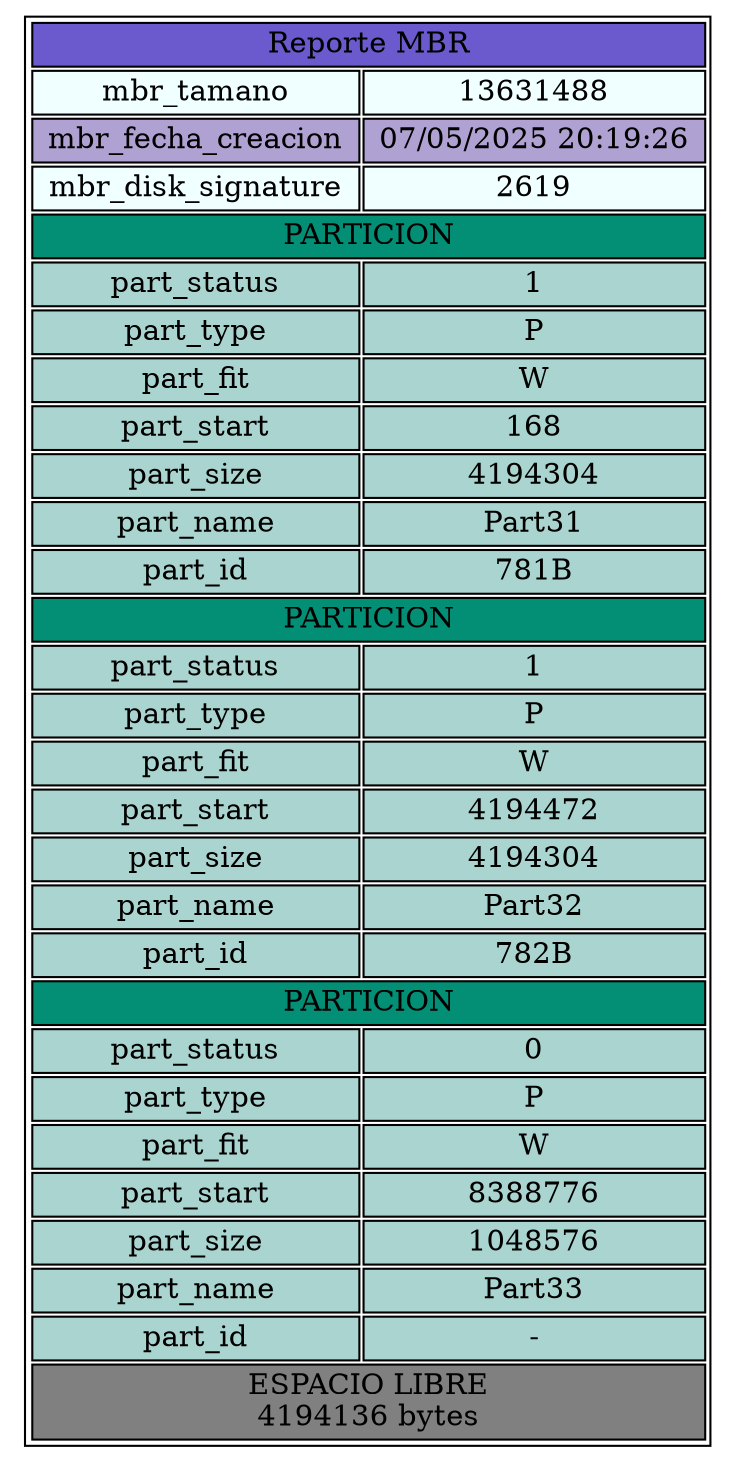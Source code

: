 digraph { 
node [ shape=none ] 
TablaReportNodo [ label = < <table border="1"> 
 <tr>
  <td bgcolor='SlateBlue' COLSPAN="2"> Reporte MBR </td> 
 </tr> 
 <tr>
  <td bgcolor='Azure'> mbr_tamano </td> 
  <td bgcolor='Azure'> 13631488 </td> 
 </tr> 
 <tr>
  <td bgcolor='#AFA1D1'> mbr_fecha_creacion </td> 
  <td bgcolor='#AFA1D1'> 07/05/2025 20:19:26 </td> 
 </tr> 
 <tr>
  <td bgcolor='Azure'> mbr_disk_signature </td> 
  <td bgcolor='Azure'> 2619 </td> 
 </tr>  
 <tr>
 <td bgcolor='#028f76' COLSPAN="2"> PARTICION </td> 
 </tr> 
 <tr>
 <td bgcolor='#aad4cf'> part_status </td> 
 <td bgcolor='#aad4cf'> 1 </td> 
 </tr> 
 <tr>
 <td bgcolor='#aad4cf'> part_type </td> 
 <td bgcolor='#aad4cf'> P </td> 
 </tr> 
 <tr>
 <td bgcolor='#aad4cf'> part_fit </td> 
 <td bgcolor='#aad4cf'> W </td> 
 </tr> 
 <tr>
 <td bgcolor='#aad4cf'> part_start </td> 
 <td bgcolor='#aad4cf'> 168 </td> 
 </tr> 
 <tr>
 <td bgcolor='#aad4cf'> part_size </td> 
 <td bgcolor='#aad4cf'> 4194304 </td> 
 </tr> 
 <tr>
 <td bgcolor='#aad4cf'> part_name </td> 
 <td bgcolor='#aad4cf'> Part31 </td> 
 </tr> 
 <tr>
 <td bgcolor='#aad4cf'> part_id </td> 
 <td bgcolor='#aad4cf'> 781B </td> 
 </tr> 
 <tr>
 <td bgcolor='#028f76' COLSPAN="2"> PARTICION </td> 
 </tr> 
 <tr>
 <td bgcolor='#aad4cf'> part_status </td> 
 <td bgcolor='#aad4cf'> 1 </td> 
 </tr> 
 <tr>
 <td bgcolor='#aad4cf'> part_type </td> 
 <td bgcolor='#aad4cf'> P </td> 
 </tr> 
 <tr>
 <td bgcolor='#aad4cf'> part_fit </td> 
 <td bgcolor='#aad4cf'> W </td> 
 </tr> 
 <tr>
 <td bgcolor='#aad4cf'> part_start </td> 
 <td bgcolor='#aad4cf'> 4194472 </td> 
 </tr> 
 <tr>
 <td bgcolor='#aad4cf'> part_size </td> 
 <td bgcolor='#aad4cf'> 4194304 </td> 
 </tr> 
 <tr>
 <td bgcolor='#aad4cf'> part_name </td> 
 <td bgcolor='#aad4cf'> Part32 </td> 
 </tr> 
 <tr>
 <td bgcolor='#aad4cf'> part_id </td> 
 <td bgcolor='#aad4cf'> 782B </td> 
 </tr> 
 <tr>
 <td bgcolor='#028f76' COLSPAN="2"> PARTICION </td> 
 </tr> 
 <tr>
 <td bgcolor='#aad4cf'> part_status </td> 
 <td bgcolor='#aad4cf'> 0 </td> 
 </tr> 
 <tr>
 <td bgcolor='#aad4cf'> part_type </td> 
 <td bgcolor='#aad4cf'> P </td> 
 </tr> 
 <tr>
 <td bgcolor='#aad4cf'> part_fit </td> 
 <td bgcolor='#aad4cf'> W </td> 
 </tr> 
 <tr>
 <td bgcolor='#aad4cf'> part_start </td> 
 <td bgcolor='#aad4cf'> 8388776 </td> 
 </tr> 
 <tr>
 <td bgcolor='#aad4cf'> part_size </td> 
 <td bgcolor='#aad4cf'> 1048576 </td> 
 </tr> 
 <tr>
 <td bgcolor='#aad4cf'> part_name </td> 
 <td bgcolor='#aad4cf'> Part33 </td> 
 </tr> 
 <tr>
 <td bgcolor='#aad4cf'> part_id </td> 
 <td bgcolor='#aad4cf'> - </td> 
 </tr> 
 <tr>
 <td bgcolor='#808080' COLSPAN="2"> ESPACIO LIBRE <br/> 4194136 bytes </td> 
 </tr> 
</table> > ]
}